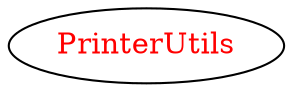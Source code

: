 digraph dependencyGraph {
 concentrate=true;
 ranksep="2.0";
 rankdir="LR"; 
 splines="ortho";
"PrinterUtils" [fontcolor="red"];
}